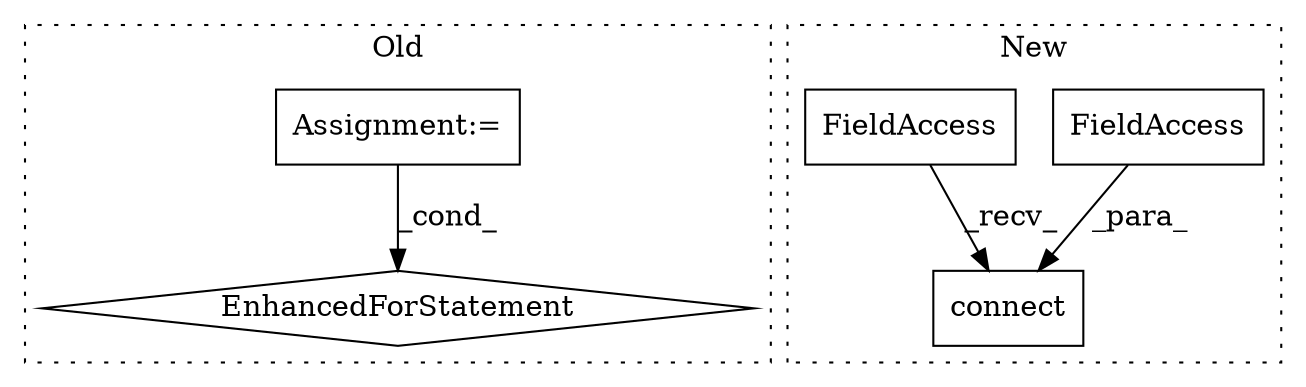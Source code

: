 digraph G {
subgraph cluster0 {
1 [label="EnhancedForStatement" a="70" s="1479,1575" l="53,2" shape="diamond"];
4 [label="Assignment:=" a="7" s="1479,1575" l="53,2" shape="box"];
label = "Old";
style="dotted";
}
subgraph cluster1 {
2 [label="connect" a="32" s="1910,1949" l="8,1" shape="box"];
3 [label="FieldAccess" a="22" s="1918" l="31" shape="box"];
5 [label="FieldAccess" a="22" s="1879" l="30" shape="box"];
label = "New";
style="dotted";
}
3 -> 2 [label="_para_"];
4 -> 1 [label="_cond_"];
5 -> 2 [label="_recv_"];
}